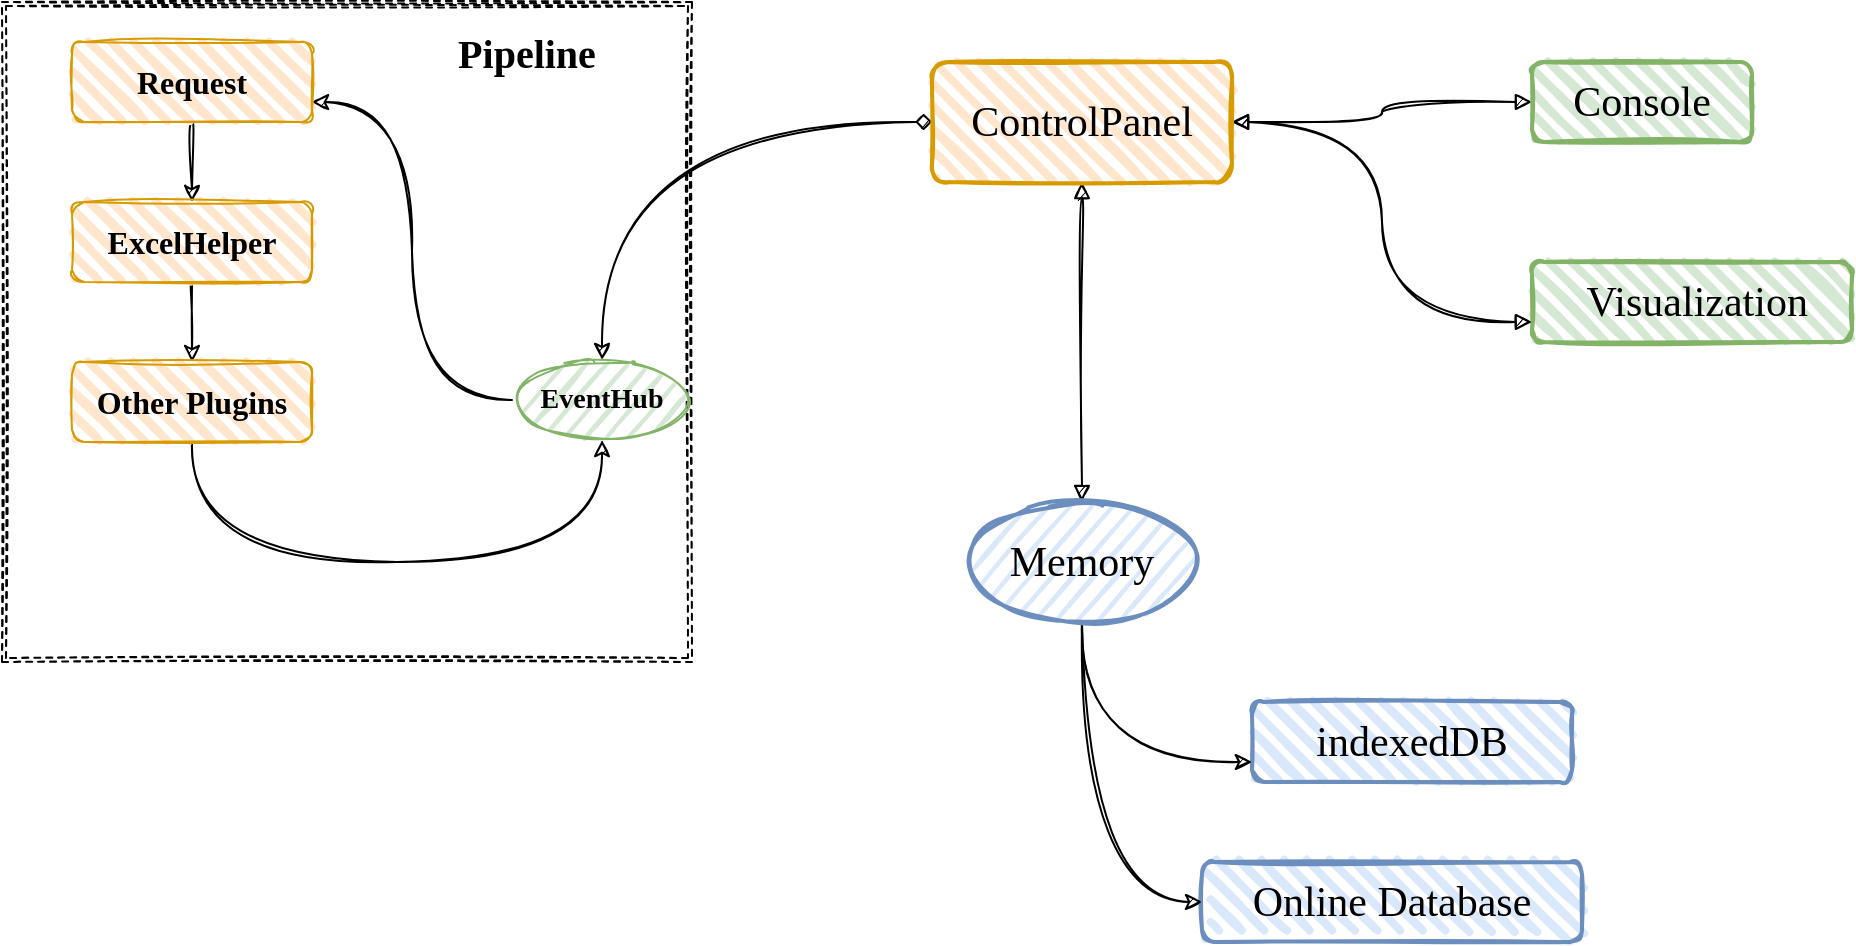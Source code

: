 <mxfile>
    <diagram id="3kprJKTUizeKL1AJmphI" name="第 1 页">
        <mxGraphModel dx="1012" dy="499" grid="1" gridSize="10" guides="1" tooltips="1" connect="1" arrows="1" fold="1" page="1" pageScale="1" pageWidth="1169" pageHeight="827" background="none" math="0" shadow="0">
            <root>
                <mxCell id="0"/>
                <mxCell id="22" value="底层" style="" parent="0"/>
                <mxCell id="25" value="" style="shape=ext;double=1;rounded=0;whiteSpace=wrap;html=1;dashed=1;sketch=1;fontFamily=Comic Sans MS;fontSize=21;fillColor=none;" parent="22" vertex="1">
                    <mxGeometry x="75" y="220" width="345" height="330" as="geometry"/>
                </mxCell>
                <mxCell id="42" style="edgeStyle=orthogonalEdgeStyle;curved=1;rounded=0;sketch=1;orthogonalLoop=1;jettySize=auto;html=1;entryX=0.5;entryY=0;entryDx=0;entryDy=0;fontFamily=Comic Sans MS;fontSize=16;startArrow=diamond;startFill=1;" parent="22" source="5" target="28" edge="1">
                    <mxGeometry relative="1" as="geometry"/>
                </mxCell>
                <mxCell id="44" style="edgeStyle=orthogonalEdgeStyle;curved=1;rounded=0;sketch=1;orthogonalLoop=1;jettySize=auto;html=1;entryX=1;entryY=0.75;entryDx=0;entryDy=0;fontFamily=Comic Sans MS;fontSize=16;" parent="22" source="28" target="2" edge="1">
                    <mxGeometry relative="1" as="geometry"/>
                </mxCell>
                <mxCell id="45" style="edgeStyle=orthogonalEdgeStyle;curved=1;rounded=0;sketch=1;orthogonalLoop=1;jettySize=auto;html=1;exitX=0.5;exitY=1;exitDx=0;exitDy=0;entryX=0.5;entryY=0;entryDx=0;entryDy=0;fontFamily=Comic Sans MS;fontSize=16;" parent="22" source="2" target="34" edge="1">
                    <mxGeometry relative="1" as="geometry"/>
                </mxCell>
                <mxCell id="46" style="edgeStyle=orthogonalEdgeStyle;curved=1;rounded=0;sketch=1;orthogonalLoop=1;jettySize=auto;html=1;exitX=0.5;exitY=1;exitDx=0;exitDy=0;entryX=0.5;entryY=0;entryDx=0;entryDy=0;fontFamily=Comic Sans MS;fontSize=16;" parent="22" source="34" target="36" edge="1">
                    <mxGeometry relative="1" as="geometry"/>
                </mxCell>
                <mxCell id="47" style="edgeStyle=orthogonalEdgeStyle;curved=1;rounded=0;sketch=1;orthogonalLoop=1;jettySize=auto;html=1;exitX=0.5;exitY=1;exitDx=0;exitDy=0;entryX=0.5;entryY=1;entryDx=0;entryDy=0;fontFamily=Comic Sans MS;fontSize=16;" parent="22" source="36" target="28" edge="1">
                    <mxGeometry relative="1" as="geometry">
                        <Array as="points">
                            <mxPoint x="170" y="500"/>
                            <mxPoint x="375" y="500"/>
                        </Array>
                    </mxGeometry>
                </mxCell>
                <mxCell id="52" value="&amp;nbsp;Visualization" style="whiteSpace=wrap;html=1;strokeWidth=2;fillWeight=4;hachureGap=8;hachureAngle=45;fillColor=#d5e8d4;strokeColor=#82b366;fontFamily=Comic Sans MS;fontSize=21;sketch=1;rounded=1;" parent="22" vertex="1">
                    <mxGeometry x="840" y="350" width="160" height="40" as="geometry"/>
                </mxCell>
                <mxCell id="57" value="indexedDB" style="whiteSpace=wrap;html=1;strokeWidth=2;fillWeight=4;hachureGap=8;hachureAngle=45;fillColor=#dae8fc;strokeColor=#6c8ebf;fontFamily=Comic Sans MS;fontSize=21;sketch=1;rounded=1;" parent="22" vertex="1">
                    <mxGeometry x="700" y="570" width="160" height="40" as="geometry"/>
                </mxCell>
                <mxCell id="59" value="Online Database" style="whiteSpace=wrap;html=1;strokeWidth=2;fillWeight=4;hachureGap=8;hachureAngle=45;fillColor=#dae8fc;strokeColor=#6c8ebf;fontFamily=Comic Sans MS;fontSize=21;sketch=1;rounded=1;" parent="22" vertex="1">
                    <mxGeometry x="675" y="650" width="190" height="40" as="geometry"/>
                </mxCell>
                <mxCell id="63" style="edgeStyle=orthogonalEdgeStyle;curved=1;rounded=0;sketch=1;orthogonalLoop=1;jettySize=auto;html=1;exitX=0.5;exitY=1;exitDx=0;exitDy=0;entryX=0;entryY=0.75;entryDx=0;entryDy=0;fontFamily=Comic Sans MS;fontSize=16;" parent="22" source="9" target="57" edge="1">
                    <mxGeometry relative="1" as="geometry"/>
                </mxCell>
                <mxCell id="64" style="edgeStyle=orthogonalEdgeStyle;curved=1;rounded=0;sketch=1;orthogonalLoop=1;jettySize=auto;html=1;entryX=0;entryY=0.5;entryDx=0;entryDy=0;fontFamily=Comic Sans MS;fontSize=16;" parent="22" source="9" target="59" edge="1">
                    <mxGeometry relative="1" as="geometry"/>
                </mxCell>
                <mxCell id="66" style="edgeStyle=orthogonalEdgeStyle;rounded=0;orthogonalLoop=1;jettySize=auto;html=1;sketch=1;endArrow=block;endFill=1;startArrow=block;startFill=1;curved=1;" edge="1" parent="22" source="5" target="10">
                    <mxGeometry relative="1" as="geometry"/>
                </mxCell>
                <mxCell id="67" style="edgeStyle=orthogonalEdgeStyle;rounded=0;orthogonalLoop=1;jettySize=auto;html=1;entryX=0;entryY=0.75;entryDx=0;entryDy=0;sketch=1;endArrow=block;endFill=1;startArrow=block;startFill=1;curved=1;" edge="1" parent="22" source="5" target="52">
                    <mxGeometry relative="1" as="geometry"/>
                </mxCell>
                <mxCell id="68" style="edgeStyle=orthogonalEdgeStyle;rounded=0;orthogonalLoop=1;jettySize=auto;html=1;exitX=0.5;exitY=1;exitDx=0;exitDy=0;sketch=1;endArrow=block;endFill=1;startArrow=block;startFill=1;curved=1;" edge="1" parent="22" source="5" target="9">
                    <mxGeometry relative="1" as="geometry"/>
                </mxCell>
                <mxCell id="1" parent="0"/>
                <mxCell id="2" value="Request" style="whiteSpace=wrap;html=1;strokeWidth=1;fillWeight=4;hachureGap=8;hachureAngle=45;fillColor=#ffe6cc;strokeColor=#d79b00;fontFamily=Comic Sans MS;fontSize=16;sketch=1;rounded=1;fontStyle=1" parent="1" vertex="1">
                    <mxGeometry x="110" y="240" width="120" height="40" as="geometry"/>
                </mxCell>
                <mxCell id="5" value="ControlPanel" style="whiteSpace=wrap;html=1;strokeWidth=2;fillWeight=4;hachureGap=8;hachureAngle=45;fillColor=#ffe6cc;strokeColor=#d79b00;fontFamily=Comic Sans MS;fontSize=21;sketch=1;rounded=1;" parent="1" vertex="1">
                    <mxGeometry x="540" y="250" width="150" height="60" as="geometry"/>
                </mxCell>
                <mxCell id="9" value="Memory" style="ellipse;whiteSpace=wrap;html=1;strokeWidth=2;fillWeight=2;hachureGap=8;fillColor=#dae8fc;fillStyle=dots;strokeColor=#6c8ebf;fontFamily=Comic Sans MS;fontSize=21;sketch=1;rounded=1;" parent="1" vertex="1">
                    <mxGeometry x="555" y="470" width="120" height="60" as="geometry"/>
                </mxCell>
                <mxCell id="10" value="Console" style="whiteSpace=wrap;html=1;strokeWidth=2;fillWeight=4;hachureGap=8;hachureAngle=45;fillColor=#d5e8d4;strokeColor=#82b366;fontFamily=Comic Sans MS;fontSize=21;sketch=1;rounded=1;" parent="1" vertex="1">
                    <mxGeometry x="840" y="250" width="110" height="40" as="geometry"/>
                </mxCell>
                <mxCell id="28" value="EventHub" style="ellipse;whiteSpace=wrap;html=1;strokeWidth=1;fillWeight=2;hachureGap=8;fillColor=#d5e8d4;fillStyle=dots;strokeColor=#82b366;fontFamily=Comic Sans MS;fontSize=14;sketch=1;rounded=1;fontStyle=1;" parent="1" vertex="1">
                    <mxGeometry x="330" y="399" width="90" height="40" as="geometry"/>
                </mxCell>
                <UserObject label="Pipeline" placeholders="1" name="Variable" id="33">
                    <mxCell style="text;html=1;strokeColor=none;fillColor=none;align=center;verticalAlign=middle;whiteSpace=wrap;overflow=hidden;rounded=0;dashed=1;sketch=1;fontFamily=Comic Sans MS;fontSize=20;fontStyle=1" parent="1" vertex="1">
                        <mxGeometry x="280" y="220" width="115" height="50" as="geometry"/>
                    </mxCell>
                </UserObject>
                <mxCell id="34" value="ExcelHelper" style="whiteSpace=wrap;html=1;strokeWidth=1;fillWeight=4;hachureGap=8;hachureAngle=45;fillColor=#ffe6cc;strokeColor=#d79b00;fontFamily=Comic Sans MS;fontSize=16;sketch=1;rounded=1;fontStyle=1" parent="1" vertex="1">
                    <mxGeometry x="110" y="320" width="120" height="40" as="geometry"/>
                </mxCell>
                <mxCell id="36" value="Other Plugins" style="whiteSpace=wrap;html=1;strokeWidth=1;fillWeight=4;hachureGap=8;hachureAngle=45;fillColor=#ffe6cc;strokeColor=#d79b00;fontFamily=Comic Sans MS;fontSize=16;sketch=1;rounded=1;fontStyle=1" parent="1" vertex="1">
                    <mxGeometry x="110" y="400" width="120" height="40" as="geometry"/>
                </mxCell>
            </root>
        </mxGraphModel>
    </diagram>
</mxfile>
